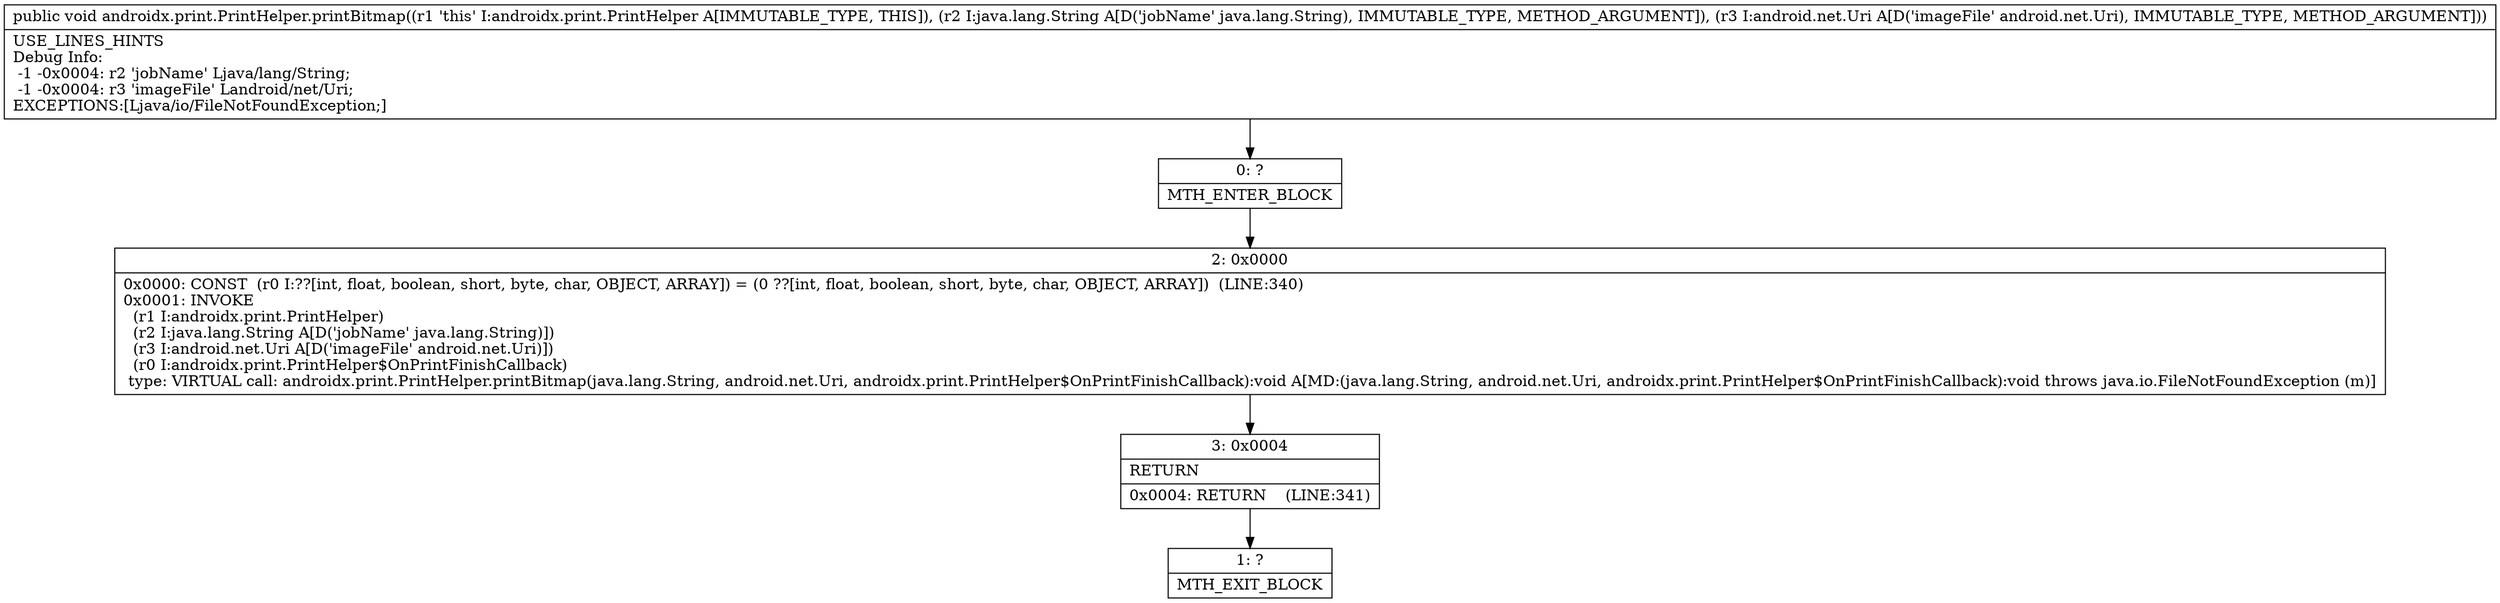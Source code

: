 digraph "CFG forandroidx.print.PrintHelper.printBitmap(Ljava\/lang\/String;Landroid\/net\/Uri;)V" {
Node_0 [shape=record,label="{0\:\ ?|MTH_ENTER_BLOCK\l}"];
Node_2 [shape=record,label="{2\:\ 0x0000|0x0000: CONST  (r0 I:??[int, float, boolean, short, byte, char, OBJECT, ARRAY]) = (0 ??[int, float, boolean, short, byte, char, OBJECT, ARRAY])  (LINE:340)\l0x0001: INVOKE  \l  (r1 I:androidx.print.PrintHelper)\l  (r2 I:java.lang.String A[D('jobName' java.lang.String)])\l  (r3 I:android.net.Uri A[D('imageFile' android.net.Uri)])\l  (r0 I:androidx.print.PrintHelper$OnPrintFinishCallback)\l type: VIRTUAL call: androidx.print.PrintHelper.printBitmap(java.lang.String, android.net.Uri, androidx.print.PrintHelper$OnPrintFinishCallback):void A[MD:(java.lang.String, android.net.Uri, androidx.print.PrintHelper$OnPrintFinishCallback):void throws java.io.FileNotFoundException (m)]\l}"];
Node_3 [shape=record,label="{3\:\ 0x0004|RETURN\l|0x0004: RETURN    (LINE:341)\l}"];
Node_1 [shape=record,label="{1\:\ ?|MTH_EXIT_BLOCK\l}"];
MethodNode[shape=record,label="{public void androidx.print.PrintHelper.printBitmap((r1 'this' I:androidx.print.PrintHelper A[IMMUTABLE_TYPE, THIS]), (r2 I:java.lang.String A[D('jobName' java.lang.String), IMMUTABLE_TYPE, METHOD_ARGUMENT]), (r3 I:android.net.Uri A[D('imageFile' android.net.Uri), IMMUTABLE_TYPE, METHOD_ARGUMENT]))  | USE_LINES_HINTS\lDebug Info:\l  \-1 \-0x0004: r2 'jobName' Ljava\/lang\/String;\l  \-1 \-0x0004: r3 'imageFile' Landroid\/net\/Uri;\lEXCEPTIONS:[Ljava\/io\/FileNotFoundException;]\l}"];
MethodNode -> Node_0;Node_0 -> Node_2;
Node_2 -> Node_3;
Node_3 -> Node_1;
}

